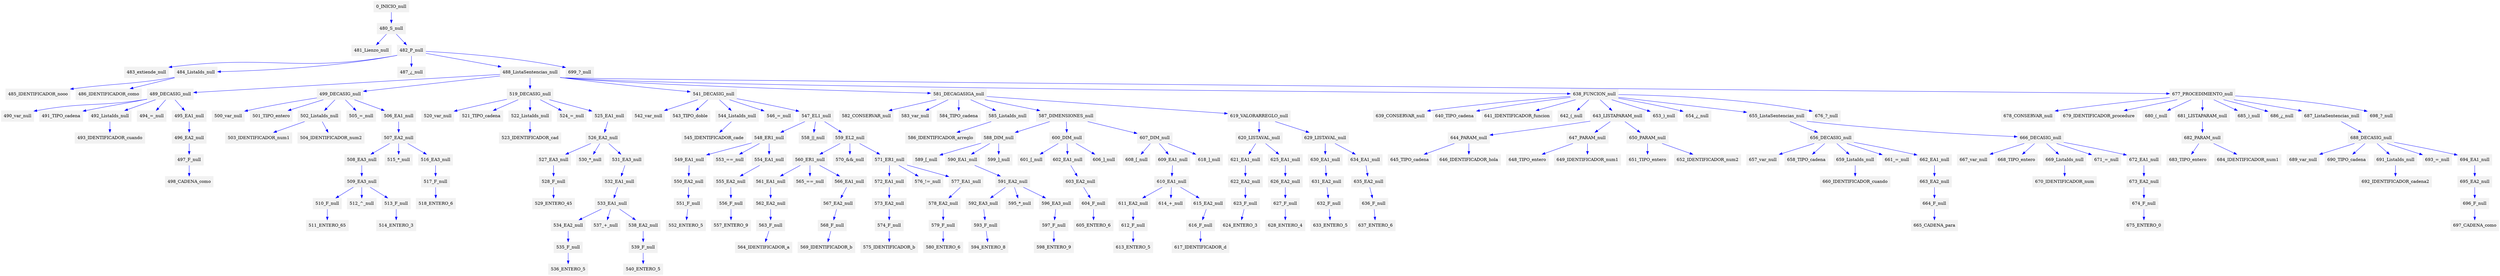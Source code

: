 digraph G {node[shape=box, style=filled, color=Gray95]; edge[color=blue];rankdir=UD 

"0_INICIO_null"->"480_S_null""480_S_null"->"481_Lienzo_null""480_S_null"->"482_P_null""482_P_null"->"483_extiende_null""482_P_null"->"484_ListaIds_null""484_ListaIds_null"->"485_IDENTIFICADOR_nooo""484_ListaIds_null"->"486_IDENTIFICADOR_como""482_P_null"->"487_¿_null""482_P_null"->"488_ListaSentencias_null""488_ListaSentencias_null"->"489_DECASIG_null""489_DECASIG_null"->"490_var_null""489_DECASIG_null"->"491_TIPO_cadena""489_DECASIG_null"->"492_ListaIds_null""492_ListaIds_null"->"493_IDENTIFICADOR_cuando""489_DECASIG_null"->"494_=_null""489_DECASIG_null"->"495_EA1_null""495_EA1_null"->"496_EA2_null""496_EA2_null"->"497_F_null""497_F_null"->"498_CADENA_como""488_ListaSentencias_null"->"499_DECASIG_null""499_DECASIG_null"->"500_var_null""499_DECASIG_null"->"501_TIPO_entero""499_DECASIG_null"->"502_ListaIds_null""502_ListaIds_null"->"503_IDENTIFICADOR_num1""502_ListaIds_null"->"504_IDENTIFICADOR_num2""499_DECASIG_null"->"505_=_null""499_DECASIG_null"->"506_EA1_null""506_EA1_null"->"507_EA2_null""507_EA2_null"->"508_EA3_null""508_EA3_null"->"509_EA3_null""509_EA3_null"->"510_F_null""510_F_null"->"511_ENTERO_65""509_EA3_null"->"512_^_null""509_EA3_null"->"513_F_null""513_F_null"->"514_ENTERO_3""507_EA2_null"->"515_*_null""507_EA2_null"->"516_EA3_null""516_EA3_null"->"517_F_null""517_F_null"->"518_ENTERO_6""488_ListaSentencias_null"->"519_DECASIG_null""519_DECASIG_null"->"520_var_null""519_DECASIG_null"->"521_TIPO_cadena""519_DECASIG_null"->"522_ListaIds_null""522_ListaIds_null"->"523_IDENTIFICADOR_cad""519_DECASIG_null"->"524_=_null""519_DECASIG_null"->"525_EA1_null""525_EA1_null"->"526_EA2_null""526_EA2_null"->"527_EA3_null""527_EA3_null"->"528_F_null""528_F_null"->"529_ENTERO_45""526_EA2_null"->"530_*_null""526_EA2_null"->"531_EA3_null""531_EA3_null"->"532_EA1_null""532_EA1_null"->"533_EA1_null""533_EA1_null"->"534_EA2_null""534_EA2_null"->"535_F_null""535_F_null"->"536_ENTERO_5""533_EA1_null"->"537_+_null""533_EA1_null"->"538_EA2_null""538_EA2_null"->"539_F_null""539_F_null"->"540_ENTERO_5""488_ListaSentencias_null"->"541_DECASIG_null""541_DECASIG_null"->"542_var_null""541_DECASIG_null"->"543_TIPO_doble""541_DECASIG_null"->"544_ListaIds_null""544_ListaIds_null"->"545_IDENTIFICADOR_cade""541_DECASIG_null"->"546_=_null""541_DECASIG_null"->"547_EL1_null""547_EL1_null"->"548_ER1_null""548_ER1_null"->"549_EA1_null""549_EA1_null"->"550_EA2_null""550_EA2_null"->"551_F_null""551_F_null"->"552_ENTERO_5""548_ER1_null"->"553_==_null""548_ER1_null"->"554_EA1_null""554_EA1_null"->"555_EA2_null""555_EA2_null"->"556_F_null""556_F_null"->"557_ENTERO_9""547_EL1_null"->"558_||_null""547_EL1_null"->"559_EL2_null""559_EL2_null"->"560_ER1_null""560_ER1_null"->"561_EA1_null""561_EA1_null"->"562_EA2_null""562_EA2_null"->"563_F_null""563_F_null"->"564_IDENTIFICADOR_a""560_ER1_null"->"565_==_null""560_ER1_null"->"566_EA1_null""566_EA1_null"->"567_EA2_null""567_EA2_null"->"568_F_null""568_F_null"->"569_IDENTIFICADOR_b""559_EL2_null"->"570_&&_null""559_EL2_null"->"571_ER1_null""571_ER1_null"->"572_EA1_null""572_EA1_null"->"573_EA2_null""573_EA2_null"->"574_F_null""574_F_null"->"575_IDENTIFICADOR_b""571_ER1_null"->"576_!=_null""571_ER1_null"->"577_EA1_null""577_EA1_null"->"578_EA2_null""578_EA2_null"->"579_F_null""579_F_null"->"580_ENTERO_6""488_ListaSentencias_null"->"581_DECAGASIGA_null""581_DECAGASIGA_null"->"582_CONSERVAR_null""581_DECAGASIGA_null"->"583_var_null""581_DECAGASIGA_null"->"584_TIPO_cadena""581_DECAGASIGA_null"->"585_ListaIds_null""585_ListaIds_null"->"586_IDENTIFICADOR_arreglo""581_DECAGASIGA_null"->"587_DIMENSIONES_null""587_DIMENSIONES_null"->"588_DIM_null""588_DIM_null"->"589_[_null""588_DIM_null"->"590_EA1_null""590_EA1_null"->"591_EA2_null""591_EA2_null"->"592_EA3_null""592_EA3_null"->"593_F_null""593_F_null"->"594_ENTERO_8""591_EA2_null"->"595_*_null""591_EA2_null"->"596_EA3_null""596_EA3_null"->"597_F_null""597_F_null"->"598_ENTERO_9""588_DIM_null"->"599_]_null""587_DIMENSIONES_null"->"600_DIM_null""600_DIM_null"->"601_[_null""600_DIM_null"->"602_EA1_null""602_EA1_null"->"603_EA2_null""603_EA2_null"->"604_F_null""604_F_null"->"605_ENTERO_6""600_DIM_null"->"606_]_null""587_DIMENSIONES_null"->"607_DIM_null""607_DIM_null"->"608_[_null""607_DIM_null"->"609_EA1_null""609_EA1_null"->"610_EA1_null""610_EA1_null"->"611_EA2_null""611_EA2_null"->"612_F_null""612_F_null"->"613_ENTERO_5""610_EA1_null"->"614_+_null""610_EA1_null"->"615_EA2_null""615_EA2_null"->"616_F_null""616_F_null"->"617_IDENTIFICADOR_d""607_DIM_null"->"618_]_null""581_DECAGASIGA_null"->"619_VALORARREGLO_null""619_VALORARREGLO_null"->"620_LISTAVAL_null""620_LISTAVAL_null"->"621_EA1_null""621_EA1_null"->"622_EA2_null""622_EA2_null"->"623_F_null""623_F_null"->"624_ENTERO_3""620_LISTAVAL_null"->"625_EA1_null""625_EA1_null"->"626_EA2_null""626_EA2_null"->"627_F_null""627_F_null"->"628_ENTERO_4""619_VALORARREGLO_null"->"629_LISTAVAL_null""629_LISTAVAL_null"->"630_EA1_null""630_EA1_null"->"631_EA2_null""631_EA2_null"->"632_F_null""632_F_null"->"633_ENTERO_5""629_LISTAVAL_null"->"634_EA1_null""634_EA1_null"->"635_EA2_null""635_EA2_null"->"636_F_null""636_F_null"->"637_ENTERO_6""488_ListaSentencias_null"->"638_FUNCION_null""638_FUNCION_null"->"639_CONSERVAR_null""638_FUNCION_null"->"640_TIPO_cadena""638_FUNCION_null"->"641_IDENTIFICADOR_funcion""638_FUNCION_null"->"642_(_null""638_FUNCION_null"->"643_LISTAPARAM_null""643_LISTAPARAM_null"->"644_PARAM_null""644_PARAM_null"->"645_TIPO_cadena""644_PARAM_null"->"646_IDENTIFICADOR_hola""643_LISTAPARAM_null"->"647_PARAM_null""647_PARAM_null"->"648_TIPO_entero""647_PARAM_null"->"649_IDENTIFICADOR_num1""643_LISTAPARAM_null"->"650_PARAM_null""650_PARAM_null"->"651_TIPO_entero""650_PARAM_null"->"652_IDENTIFICADOR_num2""638_FUNCION_null"->"653_)_null""638_FUNCION_null"->"654_¿_null""638_FUNCION_null"->"655_ListaSentencias_null""655_ListaSentencias_null"->"656_DECASIG_null""656_DECASIG_null"->"657_var_null""656_DECASIG_null"->"658_TIPO_cadena""656_DECASIG_null"->"659_ListaIds_null""659_ListaIds_null"->"660_IDENTIFICADOR_cuando""656_DECASIG_null"->"661_=_null""656_DECASIG_null"->"662_EA1_null""662_EA1_null"->"663_EA2_null""663_EA2_null"->"664_F_null""664_F_null"->"665_CADENA_para""655_ListaSentencias_null"->"666_DECASIG_null""666_DECASIG_null"->"667_var_null""666_DECASIG_null"->"668_TIPO_entero""666_DECASIG_null"->"669_ListaIds_null""669_ListaIds_null"->"670_IDENTIFICADOR_num""666_DECASIG_null"->"671_=_null""666_DECASIG_null"->"672_EA1_null""672_EA1_null"->"673_EA2_null""673_EA2_null"->"674_F_null""674_F_null"->"675_ENTERO_0""638_FUNCION_null"->"676_?_null""488_ListaSentencias_null"->"677_PROCEDIMIENTO_null""677_PROCEDIMIENTO_null"->"678_CONSERVAR_null""677_PROCEDIMIENTO_null"->"679_IDENTIFICADOR_procedure""677_PROCEDIMIENTO_null"->"680_(_null""677_PROCEDIMIENTO_null"->"681_LISTAPARAM_null""681_LISTAPARAM_null"->"682_PARAM_null""682_PARAM_null"->"683_TIPO_entero""682_PARAM_null"->"684_IDENTIFICADOR_num1""677_PROCEDIMIENTO_null"->"685_)_null""677_PROCEDIMIENTO_null"->"686_¿_null""677_PROCEDIMIENTO_null"->"687_ListaSentencias_null""687_ListaSentencias_null"->"688_DECASIG_null""688_DECASIG_null"->"689_var_null""688_DECASIG_null"->"690_TIPO_cadena""688_DECASIG_null"->"691_ListaIds_null""691_ListaIds_null"->"692_IDENTIFICADOR_cadena2""688_DECASIG_null"->"693_=_null""688_DECASIG_null"->"694_EA1_null""694_EA1_null"->"695_EA2_null""695_EA2_null"->"696_F_null""696_F_null"->"697_CADENA_como""677_PROCEDIMIENTO_null"->"698_?_null""482_P_null"->"699_?_null"

}
